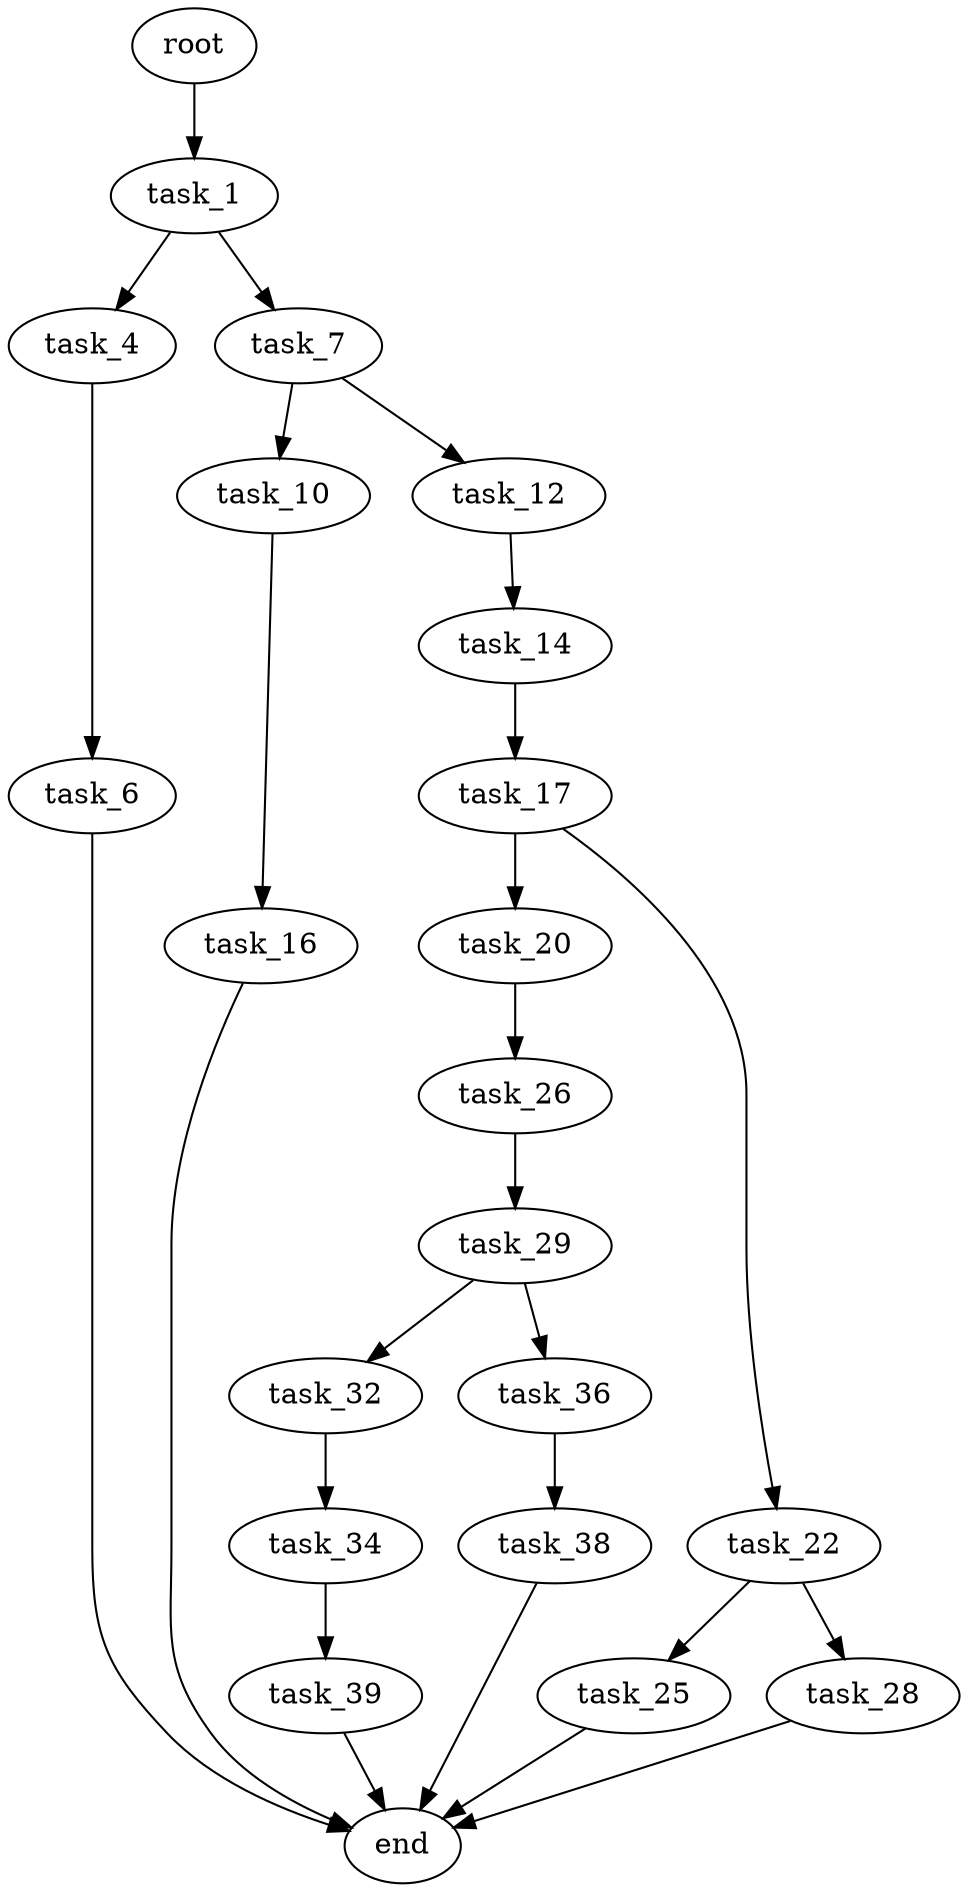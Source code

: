 digraph G {
  root [size="0.000000"];
  task_1 [size="368293445632.000000"];
  task_4 [size="368293445632.000000"];
  task_6 [size="510497024623.000000"];
  task_7 [size="22894136399.000000"];
  task_10 [size="8589934592.000000"];
  task_12 [size="368293445632.000000"];
  task_14 [size="1073741824000.000000"];
  task_16 [size="344757120813.000000"];
  task_17 [size="1205301682.000000"];
  task_20 [size="8275716674.000000"];
  task_22 [size="28991029248.000000"];
  task_25 [size="549755813888.000000"];
  task_26 [size="28991029248.000000"];
  task_28 [size="704449366906.000000"];
  task_29 [size="2578193122.000000"];
  task_32 [size="5267716923.000000"];
  task_34 [size="2154719418.000000"];
  task_36 [size="68719476736.000000"];
  task_38 [size="32431967031.000000"];
  task_39 [size="8589934592.000000"];
  end [size="0.000000"];

  root -> task_1 [size="1.000000"];
  task_1 -> task_4 [size="411041792.000000"];
  task_1 -> task_7 [size="411041792.000000"];
  task_4 -> task_6 [size="411041792.000000"];
  task_6 -> end [size="1.000000"];
  task_7 -> task_10 [size="411041792.000000"];
  task_7 -> task_12 [size="411041792.000000"];
  task_10 -> task_16 [size="33554432.000000"];
  task_12 -> task_14 [size="411041792.000000"];
  task_14 -> task_17 [size="838860800.000000"];
  task_16 -> end [size="1.000000"];
  task_17 -> task_20 [size="33554432.000000"];
  task_17 -> task_22 [size="33554432.000000"];
  task_20 -> task_26 [size="134217728.000000"];
  task_22 -> task_25 [size="75497472.000000"];
  task_22 -> task_28 [size="75497472.000000"];
  task_25 -> end [size="1.000000"];
  task_26 -> task_29 [size="75497472.000000"];
  task_28 -> end [size="1.000000"];
  task_29 -> task_32 [size="75497472.000000"];
  task_29 -> task_36 [size="75497472.000000"];
  task_32 -> task_34 [size="134217728.000000"];
  task_34 -> task_39 [size="75497472.000000"];
  task_36 -> task_38 [size="134217728.000000"];
  task_38 -> end [size="1.000000"];
  task_39 -> end [size="1.000000"];
}
